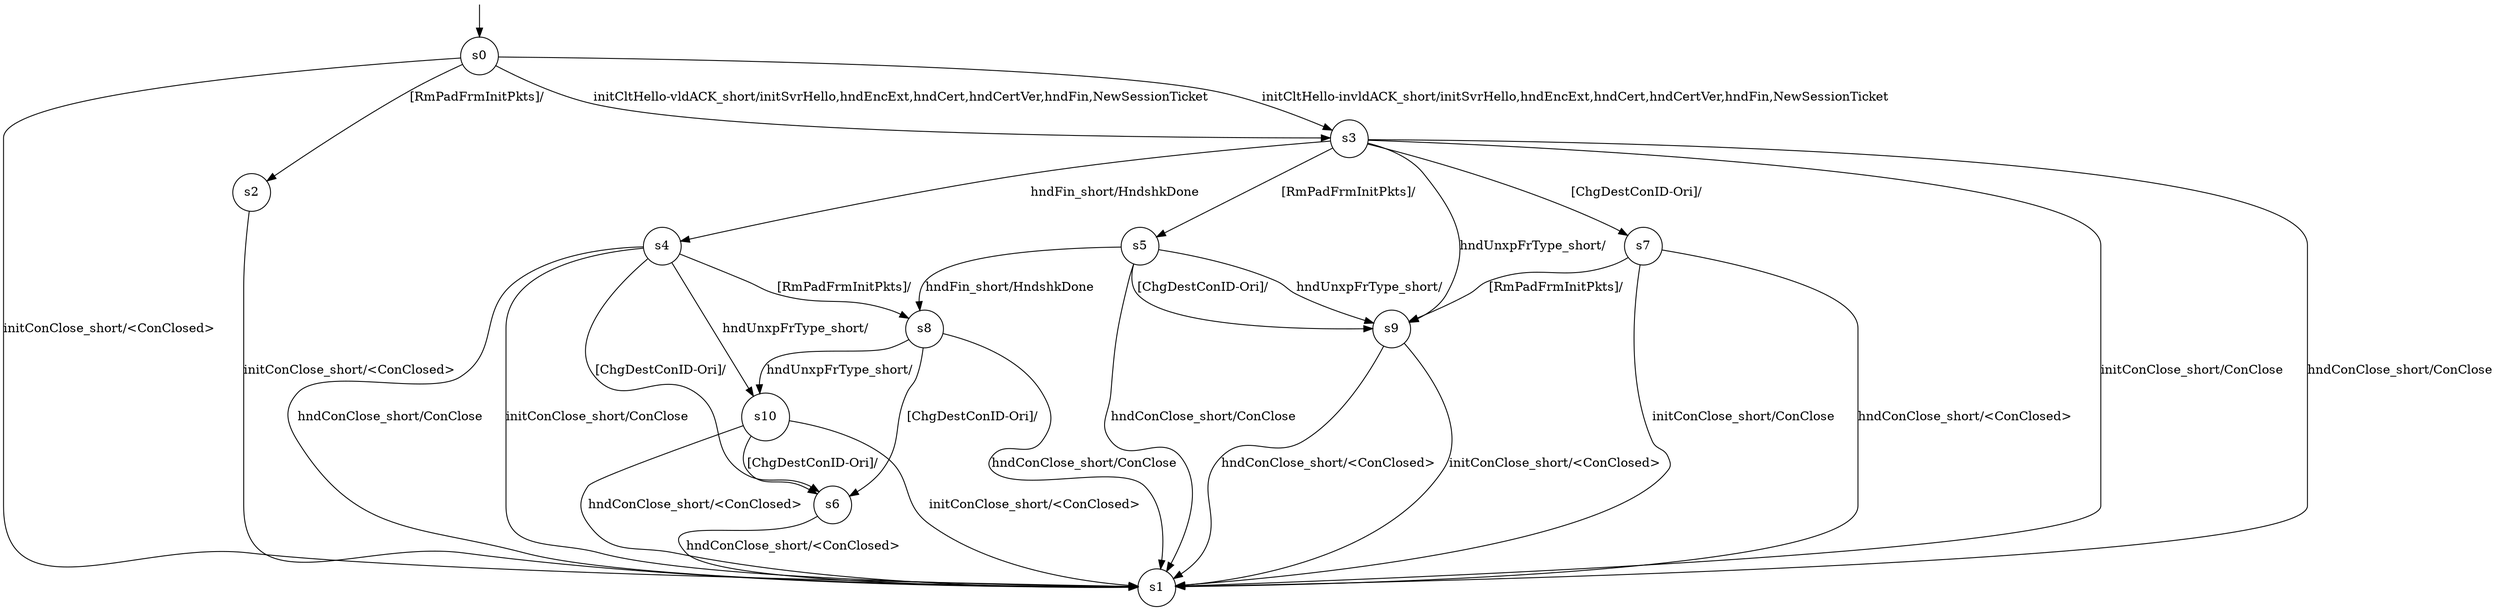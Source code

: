 digraph g {

s0 [shape="circle" label="s0"];
s1 [shape="circle" label="s1"];
s2 [shape="circle" label="s2"];
s3 [shape="circle" label="s3"];
s4 [shape="circle" label="s4"];
s5 [shape="circle" label="s5"];
s6 [shape="circle" label="s6"];
s7 [shape="circle" label="s7"];
s8 [shape="circle" label="s8"];
s9 [shape="circle" label="s9"];
s10 [shape="circle" label="s10"];
s0 -> s1 [label="initConClose_short/<ConClosed> "];
s0 -> s3 [label="initCltHello-vldACK_short/initSvrHello,hndEncExt,hndCert,hndCertVer,hndFin,NewSessionTicket "];
s0 -> s3 [label="initCltHello-invldACK_short/initSvrHello,hndEncExt,hndCert,hndCertVer,hndFin,NewSessionTicket "];
s0 -> s2 [label="[RmPadFrmInitPkts]/ "];
s2 -> s1 [label="initConClose_short/<ConClosed> "];
s3 -> s1 [label="initConClose_short/ConClose "];
s3 -> s4 [label="hndFin_short/HndshkDone "];
s3 -> s1 [label="hndConClose_short/ConClose "];
s3 -> s9 [label="hndUnxpFrType_short/ "];
s3 -> s7 [label="[ChgDestConID-Ori]/ "];
s3 -> s5 [label="[RmPadFrmInitPkts]/ "];
s4 -> s1 [label="initConClose_short/ConClose "];
s4 -> s1 [label="hndConClose_short/ConClose "];
s4 -> s10 [label="hndUnxpFrType_short/ "];
s4 -> s6 [label="[ChgDestConID-Ori]/ "];
s4 -> s8 [label="[RmPadFrmInitPkts]/ "];
s5 -> s8 [label="hndFin_short/HndshkDone "];
s5 -> s1 [label="hndConClose_short/ConClose "];
s5 -> s9 [label="hndUnxpFrType_short/ "];
s5 -> s9 [label="[ChgDestConID-Ori]/ "];
s6 -> s1 [label="hndConClose_short/<ConClosed> "];
s7 -> s1 [label="initConClose_short/ConClose "];
s7 -> s1 [label="hndConClose_short/<ConClosed> "];
s7 -> s9 [label="[RmPadFrmInitPkts]/ "];
s8 -> s1 [label="hndConClose_short/ConClose "];
s8 -> s10 [label="hndUnxpFrType_short/ "];
s8 -> s6 [label="[ChgDestConID-Ori]/ "];
s9 -> s1 [label="initConClose_short/<ConClosed> "];
s9 -> s1 [label="hndConClose_short/<ConClosed> "];
s10 -> s1 [label="initConClose_short/<ConClosed> "];
s10 -> s1 [label="hndConClose_short/<ConClosed> "];
s10 -> s6 [label="[ChgDestConID-Ori]/ "];

__start0 [label="" shape="none" width="0" height="0"];
__start0 -> s0;

}
